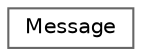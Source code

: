digraph "Graphical Class Hierarchy"
{
 // LATEX_PDF_SIZE
  bgcolor="transparent";
  edge [fontname=Helvetica,fontsize=10,labelfontname=Helvetica,labelfontsize=10];
  node [fontname=Helvetica,fontsize=10,shape=box,height=0.2,width=0.4];
  rankdir="LR";
  Node0 [id="Node000000",label="Message",height=0.2,width=0.4,color="grey40", fillcolor="white", style="filled",URL="$class_message.html",tooltip="The Message class represents a message in a chat."];
}
